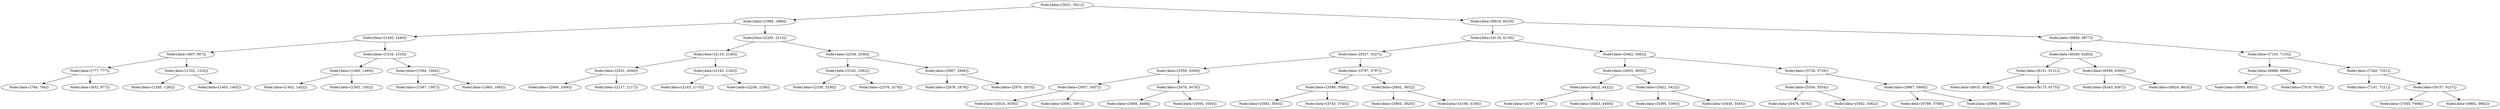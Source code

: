 digraph G{
1272223246 [label="Node{data=[3021, 3021]}"]
1272223246 -> 936374526
936374526 [label="Node{data=[1994, 1996]}"]
936374526 -> 688382792
688382792 [label="Node{data=[1440, 1440]}"]
688382792 -> 680475334
680475334 [label="Node{data=[907, 907]}"]
680475334 -> 1191488831
1191488831 [label="Node{data=[777, 777]}"]
1191488831 -> 251981089
251981089 [label="Node{data=[764, 764]}"]
1191488831 -> 420434474
420434474 [label="Node{data=[832, 877]}"]
680475334 -> 1216807623
1216807623 [label="Node{data=[1332, 1332]}"]
1216807623 -> 713565117
713565117 [label="Node{data=[1285, 1285]}"]
1216807623 -> 47037992
47037992 [label="Node{data=[1403, 1405]}"]
688382792 -> 1630548569
1630548569 [label="Node{data=[1518, 1518]}"]
1630548569 -> 290555266
290555266 [label="Node{data=[1490, 1490]}"]
290555266 -> 2049956318
2049956318 [label="Node{data=[1452, 1452]}"]
290555266 -> 368837709
368837709 [label="Node{data=[1502, 1502]}"]
1630548569 -> 1967021649
1967021649 [label="Node{data=[1594, 1594]}"]
1967021649 -> 1759426785
1759426785 [label="Node{data=[1587, 1587]}"]
1967021649 -> 1824222477
1824222477 [label="Node{data=[1665, 1665]}"]
936374526 -> 428921531
428921531 [label="Node{data=[2285, 2313]}"]
428921531 -> 517724942
517724942 [label="Node{data=[2119, 2140]}"]
517724942 -> 64975236
64975236 [label="Node{data=[2031, 2048]}"]
64975236 -> 884713463
884713463 [label="Node{data=[2004, 2006]}"]
64975236 -> 732020433
732020433 [label="Node{data=[2117, 2117]}"]
517724942 -> 1801585408
1801585408 [label="Node{data=[2182, 2182]}"]
1801585408 -> 331943097
331943097 [label="Node{data=[2143, 2170]}"]
1801585408 -> 2049213736
2049213736 [label="Node{data=[2256, 2256]}"]
428921531 -> 1557527435
1557527435 [label="Node{data=[2536, 2536]}"]
1557527435 -> 668240146
668240146 [label="Node{data=[2342, 2362]}"]
668240146 -> 2091115925
2091115925 [label="Node{data=[2330, 2330]}"]
668240146 -> 577778412
577778412 [label="Node{data=[2378, 2378]}"]
1557527435 -> 1368038538
1368038538 [label="Node{data=[2907, 2946]}"]
1368038538 -> 1385497520
1385497520 [label="Node{data=[2878, 2878]}"]
1368038538 -> 838454074
838454074 [label="Node{data=[2970, 2970]}"]
1272223246 -> 314403003
314403003 [label="Node{data=[6019, 6019]}"]
314403003 -> 391563434
391563434 [label="Node{data=[4118, 4118]}"]
391563434 -> 1831129459
1831129459 [label="Node{data=[3527, 3527]}"]
1831129459 -> 318466038
318466038 [label="Node{data=[3359, 3359]}"]
318466038 -> 1811557794
1811557794 [label="Node{data=[3057, 3057]}"]
1811557794 -> 1254669295
1254669295 [label="Node{data=[3024, 3036]}"]
1811557794 -> 19678348
19678348 [label="Node{data=[3061, 3061]}"]
318466038 -> 1210140552
1210140552 [label="Node{data=[3478, 3478]}"]
1210140552 -> 1921836051
1921836051 [label="Node{data=[3468, 3468]}"]
1210140552 -> 2098478702
2098478702 [label="Node{data=[3500, 3500]}"]
1831129459 -> 520031588
520031588 [label="Node{data=[3797, 3797]}"]
520031588 -> 1553994804
1553994804 [label="Node{data=[3588, 3588]}"]
1553994804 -> 1226428367
1226428367 [label="Node{data=[3583, 3583]}"]
1553994804 -> 362966988
362966988 [label="Node{data=[3743, 3743]}"]
520031588 -> 1943065649
1943065649 [label="Node{data=[3842, 3852]}"]
1943065649 -> 797802443
797802443 [label="Node{data=[3803, 3820]}"]
1943065649 -> 678279746
678279746 [label="Node{data=[4106, 4106]}"]
391563434 -> 783772812
783772812 [label="Node{data=[5462, 5462]}"]
783772812 -> 1538475063
1538475063 [label="Node{data=[4955, 4955]}"]
1538475063 -> 520362925
520362925 [label="Node{data=[4422, 4422]}"]
520362925 -> 1526603173
1526603173 [label="Node{data=[4197, 4197]}"]
520362925 -> 1337514362
1337514362 [label="Node{data=[4443, 4459]}"]
1538475063 -> 250330694
250330694 [label="Node{data=[5422, 5422]}"]
250330694 -> 831325509
831325509 [label="Node{data=[5395, 5395]}"]
250330694 -> 464791012
464791012 [label="Node{data=[5445, 5445]}"]
783772812 -> 307125473
307125473 [label="Node{data=[5726, 5726]}"]
307125473 -> 1099225440
1099225440 [label="Node{data=[5554, 5554]}"]
1099225440 -> 410671928
410671928 [label="Node{data=[5476, 5476]}"]
1099225440 -> 576440022
576440022 [label="Node{data=[5562, 5562]}"]
307125473 -> 1108487976
1108487976 [label="Node{data=[5897, 5908]}"]
1108487976 -> 624603603
624603603 [label="Node{data=[5789, 5789]}"]
1108487976 -> 1867746775
1867746775 [label="Node{data=[5968, 5980]}"]
314403003 -> 323128221
323128221 [label="Node{data=[6858, 6877]}"]
323128221 -> 1090166194
1090166194 [label="Node{data=[6280, 6280]}"]
1090166194 -> 817760343
817760343 [label="Node{data=[6131, 6131]}"]
817760343 -> 1139807906
1139807906 [label="Node{data=[6032, 6032]}"]
817760343 -> 1147761442
1147761442 [label="Node{data=[6175, 6175]}"]
1090166194 -> 1357537552
1357537552 [label="Node{data=[6394, 6395]}"]
1357537552 -> 274085866
274085866 [label="Node{data=[6343, 6367]}"]
1357537552 -> 1397777988
1397777988 [label="Node{data=[6824, 6824]}"]
323128221 -> 1555033967
1555033967 [label="Node{data=[7103, 7103]}"]
1555033967 -> 1607399179
1607399179 [label="Node{data=[6988, 6988]}"]
1607399179 -> 2114351743
2114351743 [label="Node{data=[6953, 6953]}"]
1607399179 -> 775182781
775182781 [label="Node{data=[7019, 7019]}"]
1555033967 -> 222502787
222502787 [label="Node{data=[7240, 7251]}"]
222502787 -> 622712719
622712719 [label="Node{data=[7191, 7211]}"]
222502787 -> 1757797593
1757797593 [label="Node{data=[9157, 9157]}"]
1757797593 -> 1689291213
1689291213 [label="Node{data=[7505, 7606]}"]
1757797593 -> 1905933791
1905933791 [label="Node{data=[9882, 9882]}"]
}